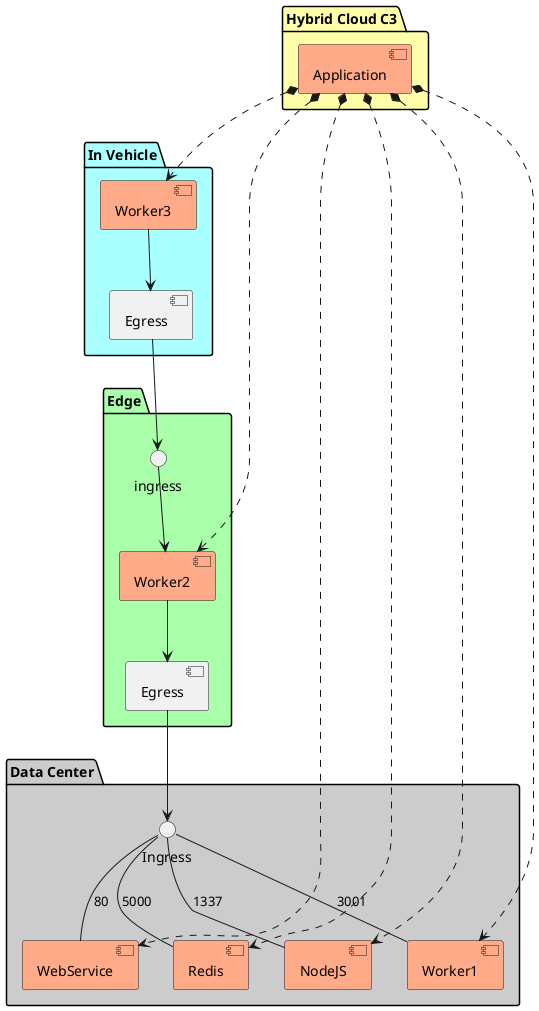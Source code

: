 @startuml


package "Hybrid Cloud C3" #ffffaa {
  component Application #ffaa88
}
package "In Vehicle" #aaffff {
  component Egress as IVE
  component Worker3 #ffaa88
  Worker3 --> IVE
}
package "Edge" #aaffaa {
  interface ingress as EVI
  component Worker2 #ffaa88
  component Egress as EVE
  EVI --> Worker2
  Worker2 --> EVE
}

package "Data Center" #cccccc {
  interface Ingress as DCI
  component WebService #ffaa88
  component Redis #ffaa88
  component NodeJS #ffaa88
  component Worker1 #ffaa88
  Application *..> WebService
  Application *..> Redis
  Application *..> NodeJS
  Application *..> Worker1
  Application *..> Worker2
  Application *..> Worker3
  DCI -- WebService : 80
  DCI -- Redis : 5000
  DCI -- NodeJS : 1337
  DCI -- Worker1 : 3001
}

IVE --> EVI
EVE --> DCI

@enduml

